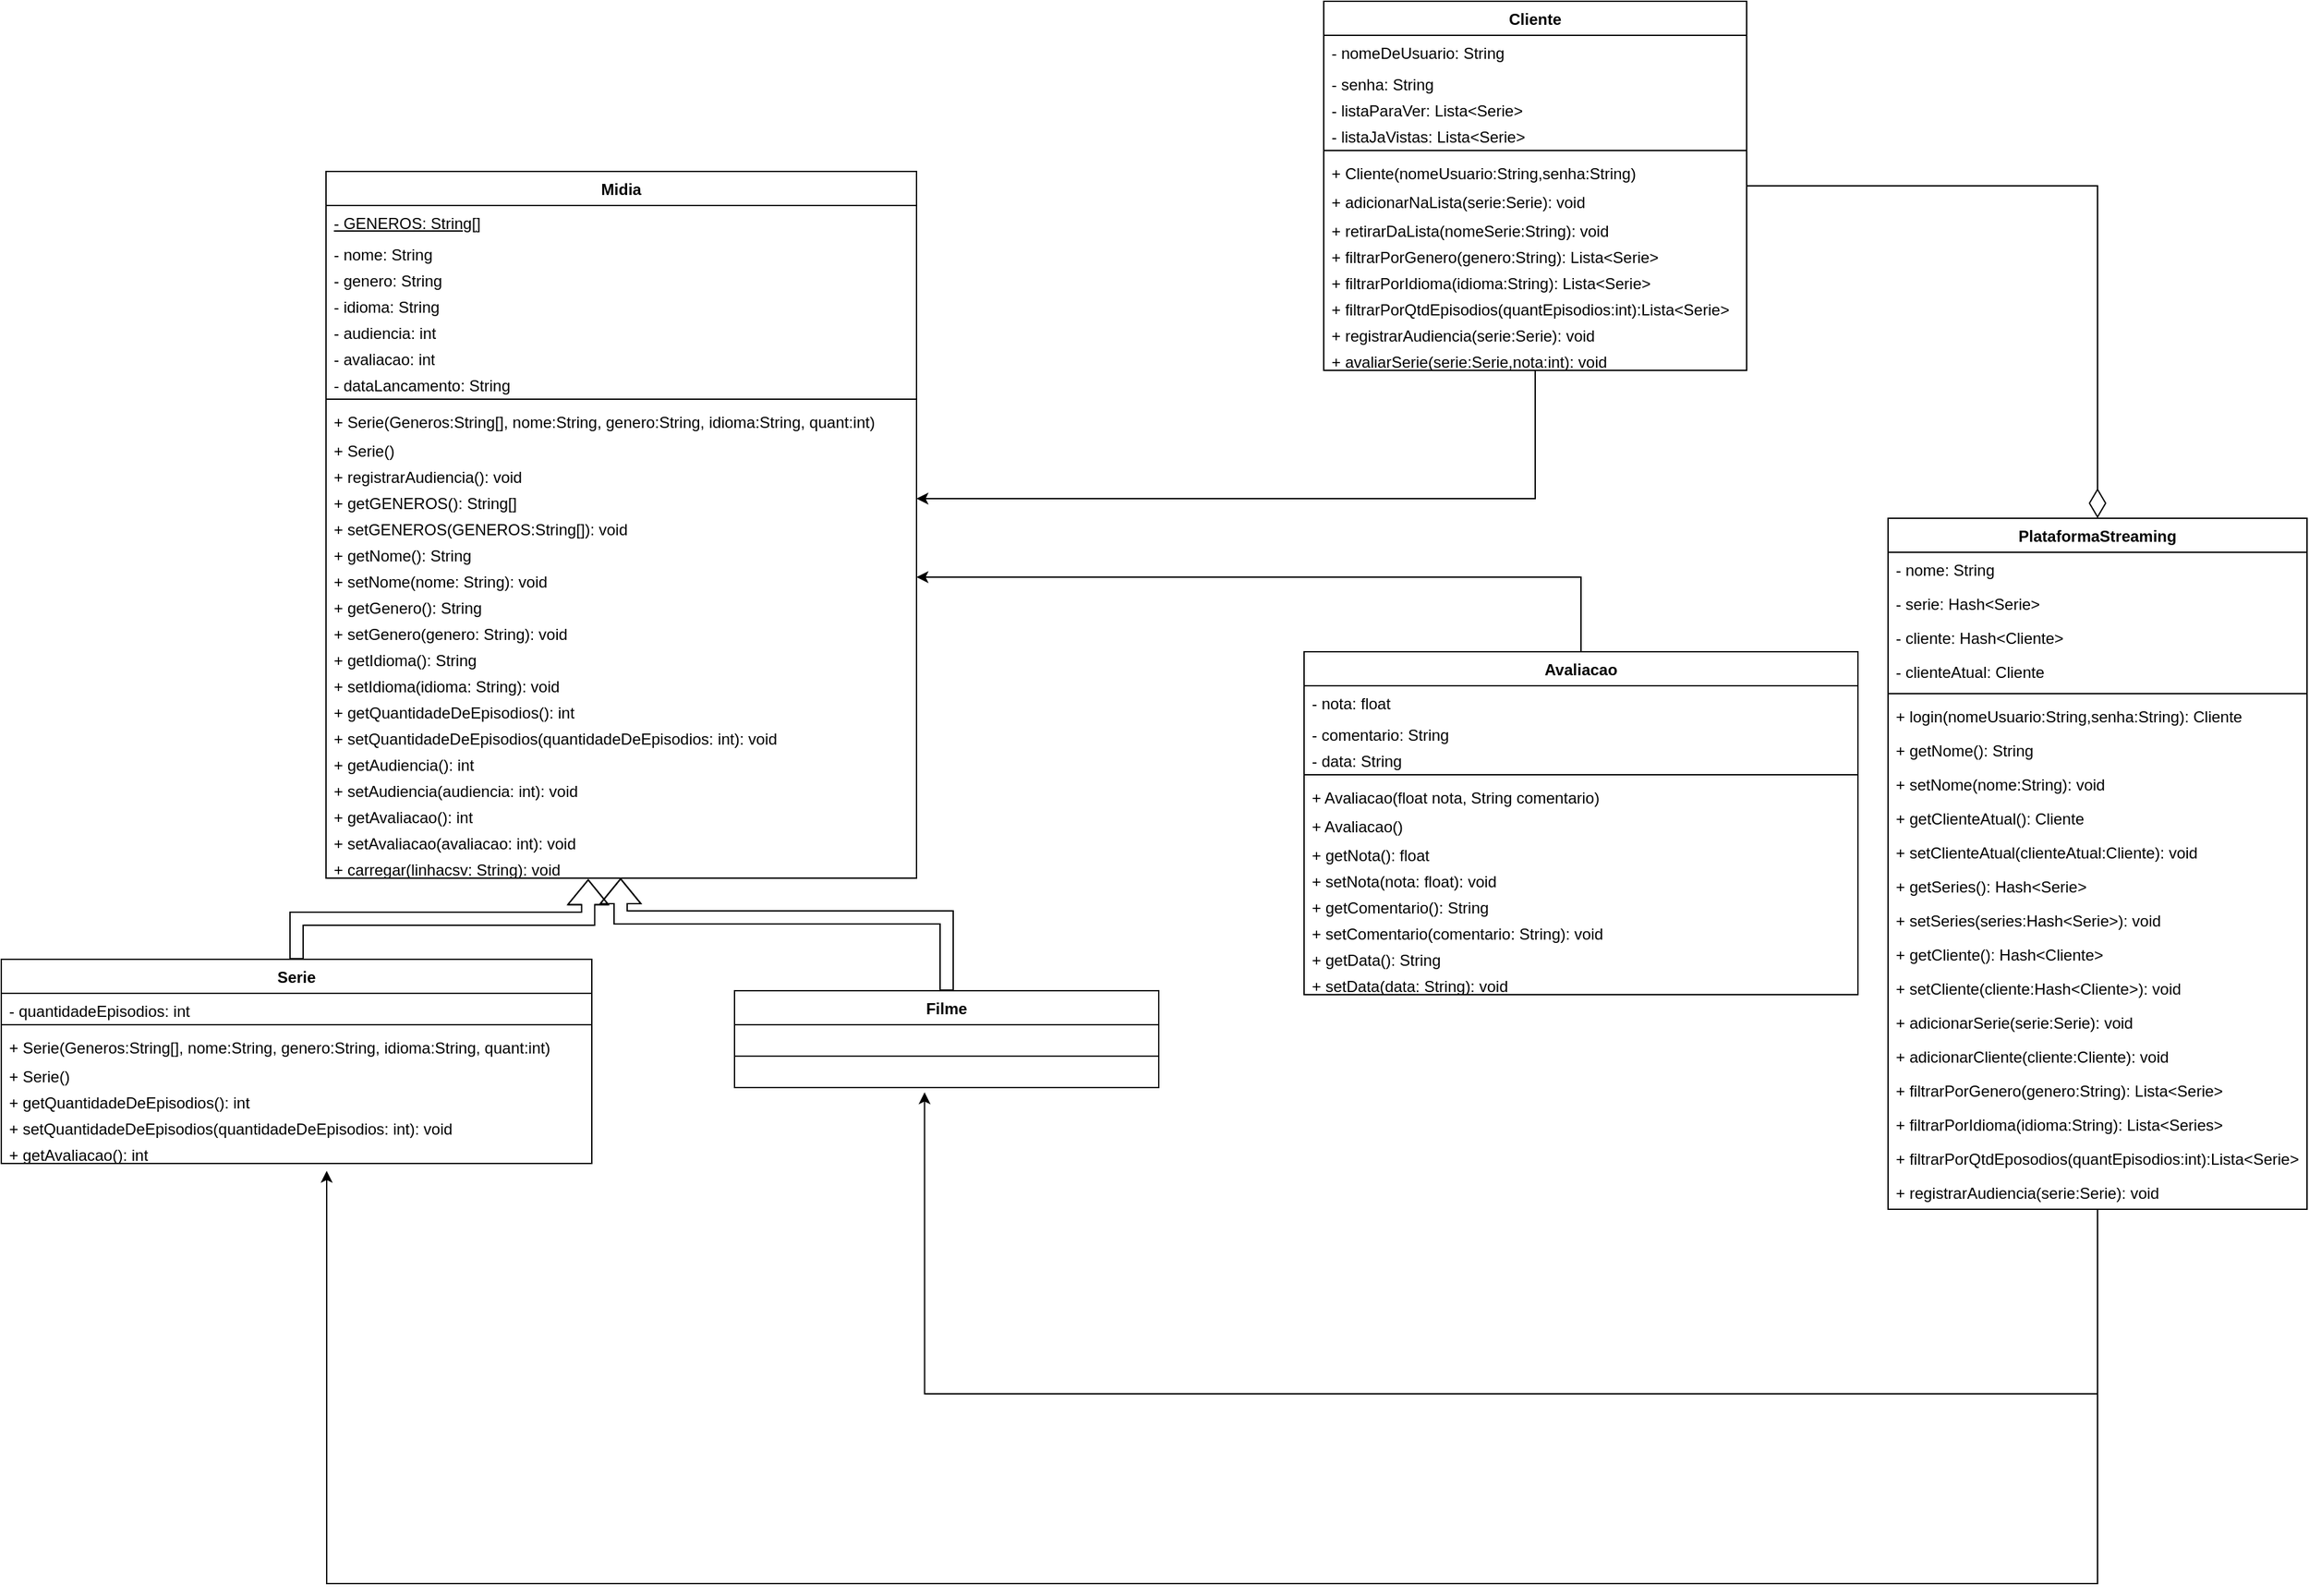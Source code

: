 <mxfile version="21.3.6" type="device">
  <diagram name="Página-1" id="5G49CBzDinhQmvBOXI5c">
    <mxGraphModel dx="2735" dy="1152" grid="0" gridSize="10" guides="1" tooltips="1" connect="1" arrows="1" fold="1" page="1" pageScale="1" pageWidth="827" pageHeight="1169" math="0" shadow="0">
      <root>
        <mxCell id="0" />
        <mxCell id="1" parent="0" />
        <mxCell id="GTyiACgoufDCgadwljHR-78" style="edgeStyle=orthogonalEdgeStyle;rounded=0;orthogonalLoop=1;jettySize=auto;html=1;entryX=0.448;entryY=1.183;entryDx=0;entryDy=0;entryPerimeter=0;" edge="1" parent="1" source="5bRslCbk2f6mYi3PFIuR-1" target="GTyiACgoufDCgadwljHR-46">
          <mxGeometry relative="1" as="geometry">
            <Array as="points">
              <mxPoint x="899" y="1187" />
              <mxPoint x="3" y="1187" />
            </Array>
          </mxGeometry>
        </mxCell>
        <mxCell id="GTyiACgoufDCgadwljHR-79" style="edgeStyle=orthogonalEdgeStyle;rounded=0;orthogonalLoop=1;jettySize=auto;html=1;entryX=0.551;entryY=1.283;entryDx=0;entryDy=0;entryPerimeter=0;" edge="1" parent="1" source="5bRslCbk2f6mYi3PFIuR-1" target="GTyiACgoufDCgadwljHR-45">
          <mxGeometry relative="1" as="geometry">
            <Array as="points">
              <mxPoint x="899" y="1332" />
              <mxPoint x="-453" y="1332" />
            </Array>
          </mxGeometry>
        </mxCell>
        <mxCell id="5bRslCbk2f6mYi3PFIuR-1" value="PlataformaStreaming" style="swimlane;fontStyle=1;align=center;verticalAlign=top;childLayout=stackLayout;horizontal=1;startSize=26;horizontalStack=0;resizeParent=1;resizeParentMax=0;resizeLast=0;collapsible=1;marginBottom=0;whiteSpace=wrap;html=1;" parent="1" vertex="1">
          <mxGeometry x="739" y="518" width="320" height="528" as="geometry" />
        </mxCell>
        <mxCell id="5bRslCbk2f6mYi3PFIuR-34" value="- nome: String" style="text;strokeColor=none;fillColor=none;align=left;verticalAlign=top;spacingLeft=4;spacingRight=4;overflow=hidden;rotatable=0;points=[[0,0.5],[1,0.5]];portConstraint=eastwest;whiteSpace=wrap;html=1;" parent="5bRslCbk2f6mYi3PFIuR-1" vertex="1">
          <mxGeometry y="26" width="320" height="26" as="geometry" />
        </mxCell>
        <mxCell id="5bRslCbk2f6mYi3PFIuR-35" value="- serie: Hash&amp;lt;Serie&amp;gt;" style="text;strokeColor=none;fillColor=none;align=left;verticalAlign=top;spacingLeft=4;spacingRight=4;overflow=hidden;rotatable=0;points=[[0,0.5],[1,0.5]];portConstraint=eastwest;whiteSpace=wrap;html=1;" parent="5bRslCbk2f6mYi3PFIuR-1" vertex="1">
          <mxGeometry y="52" width="320" height="26" as="geometry" />
        </mxCell>
        <mxCell id="5bRslCbk2f6mYi3PFIuR-36" value="- cliente: Hash&amp;lt;Cliente&amp;gt;" style="text;strokeColor=none;fillColor=none;align=left;verticalAlign=top;spacingLeft=4;spacingRight=4;overflow=hidden;rotatable=0;points=[[0,0.5],[1,0.5]];portConstraint=eastwest;whiteSpace=wrap;html=1;" parent="5bRslCbk2f6mYi3PFIuR-1" vertex="1">
          <mxGeometry y="78" width="320" height="26" as="geometry" />
        </mxCell>
        <mxCell id="5bRslCbk2f6mYi3PFIuR-37" value="- clienteAtual: Cliente" style="text;strokeColor=none;fillColor=none;align=left;verticalAlign=top;spacingLeft=4;spacingRight=4;overflow=hidden;rotatable=0;points=[[0,0.5],[1,0.5]];portConstraint=eastwest;whiteSpace=wrap;html=1;" parent="5bRslCbk2f6mYi3PFIuR-1" vertex="1">
          <mxGeometry y="104" width="320" height="26" as="geometry" />
        </mxCell>
        <mxCell id="5bRslCbk2f6mYi3PFIuR-3" value="" style="line;strokeWidth=1;fillColor=none;align=left;verticalAlign=middle;spacingTop=-1;spacingLeft=3;spacingRight=3;rotatable=0;labelPosition=right;points=[];portConstraint=eastwest;strokeColor=inherit;" parent="5bRslCbk2f6mYi3PFIuR-1" vertex="1">
          <mxGeometry y="130" width="320" height="8" as="geometry" />
        </mxCell>
        <mxCell id="5bRslCbk2f6mYi3PFIuR-4" value="+ login(nomeUsuario:String,senha:String): Cliente" style="text;strokeColor=none;fillColor=none;align=left;verticalAlign=top;spacingLeft=4;spacingRight=4;overflow=hidden;rotatable=0;points=[[0,0.5],[1,0.5]];portConstraint=eastwest;whiteSpace=wrap;html=1;" parent="5bRslCbk2f6mYi3PFIuR-1" vertex="1">
          <mxGeometry y="138" width="320" height="26" as="geometry" />
        </mxCell>
        <mxCell id="8linq4KN-y6O88KByvFO-26" value="+&amp;nbsp;getNome(): String" style="text;strokeColor=none;fillColor=none;align=left;verticalAlign=top;spacingLeft=4;spacingRight=4;overflow=hidden;rotatable=0;points=[[0,0.5],[1,0.5]];portConstraint=eastwest;whiteSpace=wrap;html=1;" parent="5bRslCbk2f6mYi3PFIuR-1" vertex="1">
          <mxGeometry y="164" width="320" height="26" as="geometry" />
        </mxCell>
        <mxCell id="8linq4KN-y6O88KByvFO-25" value="+&amp;nbsp;setNome(nome:String): void" style="text;strokeColor=none;fillColor=none;align=left;verticalAlign=top;spacingLeft=4;spacingRight=4;overflow=hidden;rotatable=0;points=[[0,0.5],[1,0.5]];portConstraint=eastwest;whiteSpace=wrap;html=1;" parent="5bRslCbk2f6mYi3PFIuR-1" vertex="1">
          <mxGeometry y="190" width="320" height="26" as="geometry" />
        </mxCell>
        <mxCell id="8linq4KN-y6O88KByvFO-28" value="+&amp;nbsp;getClienteAtual():&amp;nbsp;Cliente&lt;span style=&quot;color: rgb(230, 237, 243); font-family: ui-monospace, SFMono-Regular, &amp;quot;SF Mono&amp;quot;, Menlo, Consolas, &amp;quot;Liberation Mono&amp;quot;, monospace; background-color: rgb(13, 17, 23);&quot;&gt; &lt;/span&gt;" style="text;strokeColor=none;fillColor=none;align=left;verticalAlign=top;spacingLeft=4;spacingRight=4;overflow=hidden;rotatable=0;points=[[0,0.5],[1,0.5]];portConstraint=eastwest;whiteSpace=wrap;html=1;" parent="5bRslCbk2f6mYi3PFIuR-1" vertex="1">
          <mxGeometry y="216" width="320" height="26" as="geometry" />
        </mxCell>
        <mxCell id="8linq4KN-y6O88KByvFO-27" value="+&amp;nbsp;setClienteAtual(clienteAtual:Cliente): void" style="text;strokeColor=none;fillColor=none;align=left;verticalAlign=top;spacingLeft=4;spacingRight=4;overflow=hidden;rotatable=0;points=[[0,0.5],[1,0.5]];portConstraint=eastwest;whiteSpace=wrap;html=1;" parent="5bRslCbk2f6mYi3PFIuR-1" vertex="1">
          <mxGeometry y="242" width="320" height="26" as="geometry" />
        </mxCell>
        <mxCell id="8linq4KN-y6O88KByvFO-31" value="+&amp;nbsp;getSeries():&amp;nbsp;Hash&amp;lt;Serie&amp;gt;" style="text;strokeColor=none;fillColor=none;align=left;verticalAlign=top;spacingLeft=4;spacingRight=4;overflow=hidden;rotatable=0;points=[[0,0.5],[1,0.5]];portConstraint=eastwest;whiteSpace=wrap;html=1;" parent="5bRslCbk2f6mYi3PFIuR-1" vertex="1">
          <mxGeometry y="268" width="320" height="26" as="geometry" />
        </mxCell>
        <mxCell id="8linq4KN-y6O88KByvFO-32" value="+&amp;nbsp;setSeries(series:Hash&amp;lt;Serie&amp;gt;): void" style="text;strokeColor=none;fillColor=none;align=left;verticalAlign=top;spacingLeft=4;spacingRight=4;overflow=hidden;rotatable=0;points=[[0,0.5],[1,0.5]];portConstraint=eastwest;whiteSpace=wrap;html=1;" parent="5bRslCbk2f6mYi3PFIuR-1" vertex="1">
          <mxGeometry y="294" width="320" height="26" as="geometry" />
        </mxCell>
        <mxCell id="8linq4KN-y6O88KByvFO-29" value="+&amp;nbsp;getCliente():&amp;nbsp;Hash&amp;lt;Cliente&amp;gt;" style="text;strokeColor=none;fillColor=none;align=left;verticalAlign=top;spacingLeft=4;spacingRight=4;overflow=hidden;rotatable=0;points=[[0,0.5],[1,0.5]];portConstraint=eastwest;whiteSpace=wrap;html=1;" parent="5bRslCbk2f6mYi3PFIuR-1" vertex="1">
          <mxGeometry y="320" width="320" height="26" as="geometry" />
        </mxCell>
        <mxCell id="8linq4KN-y6O88KByvFO-30" value="+&amp;nbsp;setCliente(cliente:Hash&amp;lt;Cliente&amp;gt;): void" style="text;strokeColor=none;fillColor=none;align=left;verticalAlign=top;spacingLeft=4;spacingRight=4;overflow=hidden;rotatable=0;points=[[0,0.5],[1,0.5]];portConstraint=eastwest;whiteSpace=wrap;html=1;" parent="5bRslCbk2f6mYi3PFIuR-1" vertex="1">
          <mxGeometry y="346" width="320" height="26" as="geometry" />
        </mxCell>
        <mxCell id="5bRslCbk2f6mYi3PFIuR-38" value="+ adicionarSerie(serie:Serie): void" style="text;strokeColor=none;fillColor=none;align=left;verticalAlign=top;spacingLeft=4;spacingRight=4;overflow=hidden;rotatable=0;points=[[0,0.5],[1,0.5]];portConstraint=eastwest;whiteSpace=wrap;html=1;" parent="5bRslCbk2f6mYi3PFIuR-1" vertex="1">
          <mxGeometry y="372" width="320" height="26" as="geometry" />
        </mxCell>
        <mxCell id="5bRslCbk2f6mYi3PFIuR-39" value="+ adicionarCliente(cliente:Cliente): void" style="text;strokeColor=none;fillColor=none;align=left;verticalAlign=top;spacingLeft=4;spacingRight=4;overflow=hidden;rotatable=0;points=[[0,0.5],[1,0.5]];portConstraint=eastwest;whiteSpace=wrap;html=1;" parent="5bRslCbk2f6mYi3PFIuR-1" vertex="1">
          <mxGeometry y="398" width="320" height="26" as="geometry" />
        </mxCell>
        <mxCell id="5bRslCbk2f6mYi3PFIuR-40" value="+ filtrarPorGenero(genero:String): Lista&amp;lt;Serie&amp;gt;" style="text;strokeColor=none;fillColor=none;align=left;verticalAlign=top;spacingLeft=4;spacingRight=4;overflow=hidden;rotatable=0;points=[[0,0.5],[1,0.5]];portConstraint=eastwest;whiteSpace=wrap;html=1;" parent="5bRslCbk2f6mYi3PFIuR-1" vertex="1">
          <mxGeometry y="424" width="320" height="26" as="geometry" />
        </mxCell>
        <mxCell id="5bRslCbk2f6mYi3PFIuR-41" value="+ filtrarPorIdioma(idioma:String): Lista&amp;lt;Series&amp;gt;" style="text;strokeColor=none;fillColor=none;align=left;verticalAlign=top;spacingLeft=4;spacingRight=4;overflow=hidden;rotatable=0;points=[[0,0.5],[1,0.5]];portConstraint=eastwest;whiteSpace=wrap;html=1;" parent="5bRslCbk2f6mYi3PFIuR-1" vertex="1">
          <mxGeometry y="450" width="320" height="26" as="geometry" />
        </mxCell>
        <mxCell id="5bRslCbk2f6mYi3PFIuR-42" value="+ filtrarPorQtdEposodios(quantEpisodios:int):Lista&amp;lt;Serie&amp;gt;" style="text;strokeColor=none;fillColor=none;align=left;verticalAlign=top;spacingLeft=4;spacingRight=4;overflow=hidden;rotatable=0;points=[[0,0.5],[1,0.5]];portConstraint=eastwest;whiteSpace=wrap;html=1;" parent="5bRslCbk2f6mYi3PFIuR-1" vertex="1">
          <mxGeometry y="476" width="320" height="26" as="geometry" />
        </mxCell>
        <mxCell id="5bRslCbk2f6mYi3PFIuR-43" value="+ registrarAudiencia(serie:Serie): void" style="text;strokeColor=none;fillColor=none;align=left;verticalAlign=top;spacingLeft=4;spacingRight=4;overflow=hidden;rotatable=0;points=[[0,0.5],[1,0.5]];portConstraint=eastwest;whiteSpace=wrap;html=1;" parent="5bRslCbk2f6mYi3PFIuR-1" vertex="1">
          <mxGeometry y="502" width="320" height="26" as="geometry" />
        </mxCell>
        <mxCell id="5bRslCbk2f6mYi3PFIuR-46" style="edgeStyle=orthogonalEdgeStyle;rounded=0;orthogonalLoop=1;jettySize=auto;html=1;entryX=0.5;entryY=0;entryDx=0;entryDy=0;endArrow=diamondThin;endFill=0;endSize=20;" parent="1" source="5bRslCbk2f6mYi3PFIuR-9" target="5bRslCbk2f6mYi3PFIuR-1" edge="1">
          <mxGeometry relative="1" as="geometry" />
        </mxCell>
        <mxCell id="GTyiACgoufDCgadwljHR-72" style="edgeStyle=orthogonalEdgeStyle;rounded=0;orthogonalLoop=1;jettySize=auto;html=1;entryX=1;entryY=0.5;entryDx=0;entryDy=0;" edge="1" parent="1" source="5bRslCbk2f6mYi3PFIuR-9" target="GTyiACgoufDCgadwljHR-13">
          <mxGeometry relative="1" as="geometry" />
        </mxCell>
        <mxCell id="5bRslCbk2f6mYi3PFIuR-9" value="Cliente" style="swimlane;fontStyle=1;align=center;verticalAlign=top;childLayout=stackLayout;horizontal=1;startSize=26;horizontalStack=0;resizeParent=1;resizeParentMax=0;resizeLast=0;collapsible=1;marginBottom=0;whiteSpace=wrap;html=1;" parent="1" vertex="1">
          <mxGeometry x="308" y="123" width="323" height="282" as="geometry">
            <mxRectangle x="560" y="360" width="80" height="30" as="alternateBounds" />
          </mxGeometry>
        </mxCell>
        <mxCell id="5bRslCbk2f6mYi3PFIuR-10" value="- nomeDeUsuario: String" style="text;strokeColor=none;fillColor=none;align=left;verticalAlign=top;spacingLeft=4;spacingRight=4;overflow=hidden;rotatable=0;points=[[0,0.5],[1,0.5]];portConstraint=eastwest;whiteSpace=wrap;html=1;" parent="5bRslCbk2f6mYi3PFIuR-9" vertex="1">
          <mxGeometry y="26" width="323" height="24" as="geometry" />
        </mxCell>
        <mxCell id="5bRslCbk2f6mYi3PFIuR-19" value="- senha: String" style="text;strokeColor=none;fillColor=none;align=left;verticalAlign=top;spacingLeft=4;spacingRight=4;overflow=hidden;rotatable=0;points=[[0,0.5],[1,0.5]];portConstraint=eastwest;whiteSpace=wrap;html=1;" parent="5bRslCbk2f6mYi3PFIuR-9" vertex="1">
          <mxGeometry y="50" width="323" height="20" as="geometry" />
        </mxCell>
        <mxCell id="5bRslCbk2f6mYi3PFIuR-18" value="- listaParaVer: Lista&amp;lt;Serie&amp;gt;" style="text;strokeColor=none;fillColor=none;align=left;verticalAlign=top;spacingLeft=4;spacingRight=4;overflow=hidden;rotatable=0;points=[[0,0.5],[1,0.5]];portConstraint=eastwest;whiteSpace=wrap;html=1;" parent="5bRslCbk2f6mYi3PFIuR-9" vertex="1">
          <mxGeometry y="70" width="323" height="20" as="geometry" />
        </mxCell>
        <mxCell id="5bRslCbk2f6mYi3PFIuR-20" value="- listaJaVistas: Lista&amp;lt;Serie&amp;gt;" style="text;strokeColor=none;fillColor=none;align=left;verticalAlign=top;spacingLeft=4;spacingRight=4;overflow=hidden;rotatable=0;points=[[0,0.5],[1,0.5]];portConstraint=eastwest;whiteSpace=wrap;html=1;" parent="5bRslCbk2f6mYi3PFIuR-9" vertex="1">
          <mxGeometry y="90" width="323" height="20" as="geometry" />
        </mxCell>
        <mxCell id="5bRslCbk2f6mYi3PFIuR-11" value="" style="line;strokeWidth=1;fillColor=none;align=left;verticalAlign=middle;spacingTop=-1;spacingLeft=3;spacingRight=3;rotatable=0;labelPosition=right;points=[];portConstraint=eastwest;strokeColor=inherit;" parent="5bRslCbk2f6mYi3PFIuR-9" vertex="1">
          <mxGeometry y="110" width="323" height="8" as="geometry" />
        </mxCell>
        <mxCell id="5bRslCbk2f6mYi3PFIuR-12" value="+ Cliente(nomeUsuario:String,senha:String)" style="text;strokeColor=none;fillColor=none;align=left;verticalAlign=top;spacingLeft=4;spacingRight=4;overflow=hidden;rotatable=0;points=[[0,0.5],[1,0.5]];portConstraint=eastwest;whiteSpace=wrap;html=1;" parent="5bRslCbk2f6mYi3PFIuR-9" vertex="1">
          <mxGeometry y="118" width="323" height="22" as="geometry" />
        </mxCell>
        <mxCell id="-4i-I7JCZGhU_8Z9hHD2-2" value="+ adicionarNaLista(serie:Serie): void&amp;nbsp;" style="text;strokeColor=none;fillColor=none;align=left;verticalAlign=top;spacingLeft=4;spacingRight=4;overflow=hidden;rotatable=0;points=[[0,0.5],[1,0.5]];portConstraint=eastwest;whiteSpace=wrap;html=1;" parent="5bRslCbk2f6mYi3PFIuR-9" vertex="1">
          <mxGeometry y="140" width="323" height="22" as="geometry" />
        </mxCell>
        <mxCell id="5bRslCbk2f6mYi3PFIuR-28" value="+ retirarDaLista(nomeSerie:String): void&amp;nbsp;" style="text;strokeColor=none;fillColor=none;align=left;verticalAlign=top;spacingLeft=4;spacingRight=4;overflow=hidden;rotatable=0;points=[[0,0.5],[1,0.5]];portConstraint=eastwest;whiteSpace=wrap;html=1;" parent="5bRslCbk2f6mYi3PFIuR-9" vertex="1">
          <mxGeometry y="162" width="323" height="20" as="geometry" />
        </mxCell>
        <mxCell id="5bRslCbk2f6mYi3PFIuR-30" value="+ filtrarPorGenero(genero:String): Lista&amp;lt;Serie&amp;gt;" style="text;strokeColor=none;fillColor=none;align=left;verticalAlign=top;spacingLeft=4;spacingRight=4;overflow=hidden;rotatable=0;points=[[0,0.5],[1,0.5]];portConstraint=eastwest;whiteSpace=wrap;html=1;" parent="5bRslCbk2f6mYi3PFIuR-9" vertex="1">
          <mxGeometry y="182" width="323" height="20" as="geometry" />
        </mxCell>
        <mxCell id="5bRslCbk2f6mYi3PFIuR-31" value="+ filtrarPorIdioma(idioma:String): Lista&amp;lt;Serie&amp;gt;&amp;nbsp;" style="text;strokeColor=none;fillColor=none;align=left;verticalAlign=top;spacingLeft=4;spacingRight=4;overflow=hidden;rotatable=0;points=[[0,0.5],[1,0.5]];portConstraint=eastwest;whiteSpace=wrap;html=1;" parent="5bRslCbk2f6mYi3PFIuR-9" vertex="1">
          <mxGeometry y="202" width="323" height="20" as="geometry" />
        </mxCell>
        <mxCell id="5bRslCbk2f6mYi3PFIuR-32" value="+ filtrarPorQtdEpisodios(quantEpisodios:int):Lista&amp;lt;Serie&amp;gt;" style="text;strokeColor=none;fillColor=none;align=left;verticalAlign=top;spacingLeft=4;spacingRight=4;overflow=hidden;rotatable=0;points=[[0,0.5],[1,0.5]];portConstraint=eastwest;whiteSpace=wrap;html=1;" parent="5bRslCbk2f6mYi3PFIuR-9" vertex="1">
          <mxGeometry y="222" width="323" height="20" as="geometry" />
        </mxCell>
        <mxCell id="MjZqly-YZtamIL1wcFBU-2" value="+ registrarAudiencia(serie:Serie): void&lt;br&gt;" style="text;strokeColor=none;fillColor=none;align=left;verticalAlign=top;spacingLeft=4;spacingRight=4;overflow=hidden;rotatable=0;points=[[0,0.5],[1,0.5]];portConstraint=eastwest;whiteSpace=wrap;html=1;" parent="5bRslCbk2f6mYi3PFIuR-9" vertex="1">
          <mxGeometry y="242" width="323" height="20" as="geometry" />
        </mxCell>
        <mxCell id="5bRslCbk2f6mYi3PFIuR-33" value="+ avaliarSerie(serie:Serie,nota:int): void" style="text;strokeColor=none;fillColor=none;align=left;verticalAlign=top;spacingLeft=4;spacingRight=4;overflow=hidden;rotatable=0;points=[[0,0.5],[1,0.5]];portConstraint=eastwest;whiteSpace=wrap;html=1;" parent="5bRslCbk2f6mYi3PFIuR-9" vertex="1">
          <mxGeometry y="262" width="323" height="20" as="geometry" />
        </mxCell>
        <mxCell id="GTyiACgoufDCgadwljHR-50" value="" style="edgeStyle=orthogonalEdgeStyle;rounded=0;orthogonalLoop=1;jettySize=auto;html=1;shape=flexArrow;" edge="1" parent="1" source="MjZqly-YZtamIL1wcFBU-21" target="MjZqly-YZtamIL1wcFBU-32">
          <mxGeometry relative="1" as="geometry">
            <Array as="points">
              <mxPoint x="20" y="823" />
              <mxPoint x="-229" y="823" />
            </Array>
          </mxGeometry>
        </mxCell>
        <mxCell id="MjZqly-YZtamIL1wcFBU-21" value="Filme" style="swimlane;fontStyle=1;align=center;verticalAlign=top;childLayout=stackLayout;horizontal=1;startSize=26;horizontalStack=0;resizeParent=1;resizeParentMax=0;resizeLast=0;collapsible=1;marginBottom=0;whiteSpace=wrap;html=1;" parent="1" vertex="1">
          <mxGeometry x="-142" y="879" width="324" height="74" as="geometry" />
        </mxCell>
        <mxCell id="GTyiACgoufDCgadwljHR-29" value="&amp;nbsp; &amp;nbsp; &amp;nbsp;&amp;nbsp;" style="text;strokeColor=none;fillColor=none;align=left;verticalAlign=top;spacingLeft=4;spacingRight=4;overflow=hidden;rotatable=0;points=[[0,0.5],[1,0.5]];portConstraint=eastwest;whiteSpace=wrap;html=1;" vertex="1" parent="MjZqly-YZtamIL1wcFBU-21">
          <mxGeometry y="26" width="324" height="20" as="geometry" />
        </mxCell>
        <mxCell id="MjZqly-YZtamIL1wcFBU-29" value="" style="line;strokeWidth=1;fillColor=none;align=left;verticalAlign=middle;spacingTop=-1;spacingLeft=3;spacingRight=3;rotatable=0;labelPosition=right;points=[];portConstraint=eastwest;strokeColor=inherit;" parent="MjZqly-YZtamIL1wcFBU-21" vertex="1">
          <mxGeometry y="46" width="324" height="8" as="geometry" />
        </mxCell>
        <mxCell id="GTyiACgoufDCgadwljHR-46" value="&amp;nbsp; &amp;nbsp; &amp;nbsp;" style="text;strokeColor=none;fillColor=none;align=left;verticalAlign=top;spacingLeft=4;spacingRight=4;overflow=hidden;rotatable=0;points=[[0,0.5],[1,0.5]];portConstraint=eastwest;whiteSpace=wrap;html=1;" vertex="1" parent="MjZqly-YZtamIL1wcFBU-21">
          <mxGeometry y="54" width="324" height="20" as="geometry" />
        </mxCell>
        <mxCell id="GTyiACgoufDCgadwljHR-1" value="Midia" style="swimlane;fontStyle=1;align=center;verticalAlign=top;childLayout=stackLayout;horizontal=1;startSize=26;horizontalStack=0;resizeParent=1;resizeParentMax=0;resizeLast=0;collapsible=1;marginBottom=0;whiteSpace=wrap;html=1;" vertex="1" parent="1">
          <mxGeometry x="-454" y="253" width="451" height="540" as="geometry" />
        </mxCell>
        <mxCell id="GTyiACgoufDCgadwljHR-2" value="&lt;u&gt;- GENEROS: String[]&lt;/u&gt;" style="text;strokeColor=none;fillColor=none;align=left;verticalAlign=top;spacingLeft=4;spacingRight=4;overflow=hidden;rotatable=0;points=[[0,0.5],[1,0.5]];portConstraint=eastwest;whiteSpace=wrap;html=1;" vertex="1" parent="GTyiACgoufDCgadwljHR-1">
          <mxGeometry y="26" width="451" height="24" as="geometry" />
        </mxCell>
        <mxCell id="GTyiACgoufDCgadwljHR-3" value="- nome: String" style="text;strokeColor=none;fillColor=none;align=left;verticalAlign=top;spacingLeft=4;spacingRight=4;overflow=hidden;rotatable=0;points=[[0,0.5],[1,0.5]];portConstraint=eastwest;whiteSpace=wrap;html=1;" vertex="1" parent="GTyiACgoufDCgadwljHR-1">
          <mxGeometry y="50" width="451" height="20" as="geometry" />
        </mxCell>
        <mxCell id="GTyiACgoufDCgadwljHR-4" value="- genero: String" style="text;strokeColor=none;fillColor=none;align=left;verticalAlign=top;spacingLeft=4;spacingRight=4;overflow=hidden;rotatable=0;points=[[0,0.5],[1,0.5]];portConstraint=eastwest;whiteSpace=wrap;html=1;" vertex="1" parent="GTyiACgoufDCgadwljHR-1">
          <mxGeometry y="70" width="451" height="20" as="geometry" />
        </mxCell>
        <mxCell id="GTyiACgoufDCgadwljHR-5" value="- idioma: String" style="text;strokeColor=none;fillColor=none;align=left;verticalAlign=top;spacingLeft=4;spacingRight=4;overflow=hidden;rotatable=0;points=[[0,0.5],[1,0.5]];portConstraint=eastwest;whiteSpace=wrap;html=1;" vertex="1" parent="GTyiACgoufDCgadwljHR-1">
          <mxGeometry y="90" width="451" height="20" as="geometry" />
        </mxCell>
        <mxCell id="GTyiACgoufDCgadwljHR-7" value="- audiencia: int" style="text;strokeColor=none;fillColor=none;align=left;verticalAlign=top;spacingLeft=4;spacingRight=4;overflow=hidden;rotatable=0;points=[[0,0.5],[1,0.5]];portConstraint=eastwest;whiteSpace=wrap;html=1;" vertex="1" parent="GTyiACgoufDCgadwljHR-1">
          <mxGeometry y="110" width="451" height="20" as="geometry" />
        </mxCell>
        <mxCell id="GTyiACgoufDCgadwljHR-8" value="- avaliacao: int" style="text;strokeColor=none;fillColor=none;align=left;verticalAlign=top;spacingLeft=4;spacingRight=4;overflow=hidden;rotatable=0;points=[[0,0.5],[1,0.5]];portConstraint=eastwest;whiteSpace=wrap;html=1;" vertex="1" parent="GTyiACgoufDCgadwljHR-1">
          <mxGeometry y="130" width="451" height="20" as="geometry" />
        </mxCell>
        <mxCell id="GTyiACgoufDCgadwljHR-28" value="- dataLancamento: String" style="text;strokeColor=none;fillColor=none;align=left;verticalAlign=top;spacingLeft=4;spacingRight=4;overflow=hidden;rotatable=0;points=[[0,0.5],[1,0.5]];portConstraint=eastwest;whiteSpace=wrap;html=1;" vertex="1" parent="GTyiACgoufDCgadwljHR-1">
          <mxGeometry y="150" width="451" height="20" as="geometry" />
        </mxCell>
        <mxCell id="GTyiACgoufDCgadwljHR-9" value="" style="line;strokeWidth=1;fillColor=none;align=left;verticalAlign=middle;spacingTop=-1;spacingLeft=3;spacingRight=3;rotatable=0;labelPosition=right;points=[];portConstraint=eastwest;strokeColor=inherit;" vertex="1" parent="GTyiACgoufDCgadwljHR-1">
          <mxGeometry y="170" width="451" height="8" as="geometry" />
        </mxCell>
        <mxCell id="GTyiACgoufDCgadwljHR-10" value="+ Serie(Generos:String[], nome:String, genero:String, idioma:String, quant:int)" style="text;strokeColor=none;fillColor=none;align=left;verticalAlign=top;spacingLeft=4;spacingRight=4;overflow=hidden;rotatable=0;points=[[0,0.5],[1,0.5]];portConstraint=eastwest;whiteSpace=wrap;html=1;" vertex="1" parent="GTyiACgoufDCgadwljHR-1">
          <mxGeometry y="178" width="451" height="22" as="geometry" />
        </mxCell>
        <mxCell id="GTyiACgoufDCgadwljHR-11" value="+ Serie()" style="text;strokeColor=none;fillColor=none;align=left;verticalAlign=top;spacingLeft=4;spacingRight=4;overflow=hidden;rotatable=0;points=[[0,0.5],[1,0.5]];portConstraint=eastwest;whiteSpace=wrap;html=1;" vertex="1" parent="GTyiACgoufDCgadwljHR-1">
          <mxGeometry y="200" width="451" height="20" as="geometry" />
        </mxCell>
        <mxCell id="GTyiACgoufDCgadwljHR-12" value="+&amp;nbsp;registrarAudiencia(): void&lt;br&gt;" style="text;strokeColor=none;fillColor=none;align=left;verticalAlign=top;spacingLeft=4;spacingRight=4;overflow=hidden;rotatable=0;points=[[0,0.5],[1,0.5]];portConstraint=eastwest;whiteSpace=wrap;html=1;" vertex="1" parent="GTyiACgoufDCgadwljHR-1">
          <mxGeometry y="220" width="451" height="20" as="geometry" />
        </mxCell>
        <mxCell id="GTyiACgoufDCgadwljHR-13" value="+&amp;nbsp;getGENEROS():&amp;nbsp;String[]&lt;font face=&quot;ui-monospace, SFMono-Regular, SF Mono, Menlo, Consolas, Liberation Mono, monospace&quot; color=&quot;#e6edf3&quot;&gt;&lt;span style=&quot;background-color: rgb(13, 17, 23);&quot;&gt;&lt;br&gt;&lt;/span&gt;&lt;/font&gt;" style="text;strokeColor=none;fillColor=none;align=left;verticalAlign=top;spacingLeft=4;spacingRight=4;overflow=hidden;rotatable=0;points=[[0,0.5],[1,0.5]];portConstraint=eastwest;whiteSpace=wrap;html=1;" vertex="1" parent="GTyiACgoufDCgadwljHR-1">
          <mxGeometry y="240" width="451" height="20" as="geometry" />
        </mxCell>
        <mxCell id="GTyiACgoufDCgadwljHR-14" value="+&amp;nbsp;setGENEROS(GENEROS:String[]):&amp;nbsp;void&lt;font face=&quot;ui-monospace, SFMono-Regular, SF Mono, Menlo, Consolas, Liberation Mono, monospace&quot; color=&quot;#e6edf3&quot;&gt;&lt;span style=&quot;background-color: rgb(13, 17, 23);&quot;&gt;&lt;br&gt;&lt;/span&gt;&lt;/font&gt;" style="text;strokeColor=none;fillColor=none;align=left;verticalAlign=top;spacingLeft=4;spacingRight=4;overflow=hidden;rotatable=0;points=[[0,0.5],[1,0.5]];portConstraint=eastwest;whiteSpace=wrap;html=1;" vertex="1" parent="GTyiACgoufDCgadwljHR-1">
          <mxGeometry y="260" width="451" height="20" as="geometry" />
        </mxCell>
        <mxCell id="GTyiACgoufDCgadwljHR-15" value="+&amp;nbsp;getNome():&amp;nbsp;String&lt;span style=&quot;color: rgb(230, 237, 243); font-family: ui-monospace, SFMono-Regular, &amp;quot;SF Mono&amp;quot;, Menlo, Consolas, &amp;quot;Liberation Mono&amp;quot;, monospace; background-color: rgb(13, 17, 23);&quot;&gt; &lt;/span&gt;&lt;font face=&quot;ui-monospace, SFMono-Regular, SF Mono, Menlo, Consolas, Liberation Mono, monospace&quot; color=&quot;#e6edf3&quot;&gt;&lt;span style=&quot;background-color: rgb(13, 17, 23);&quot;&gt;&lt;br&gt;&lt;/span&gt;&lt;/font&gt;" style="text;strokeColor=none;fillColor=none;align=left;verticalAlign=top;spacingLeft=4;spacingRight=4;overflow=hidden;rotatable=0;points=[[0,0.5],[1,0.5]];portConstraint=eastwest;whiteSpace=wrap;html=1;" vertex="1" parent="GTyiACgoufDCgadwljHR-1">
          <mxGeometry y="280" width="451" height="20" as="geometry" />
        </mxCell>
        <mxCell id="GTyiACgoufDCgadwljHR-16" value="+&amp;nbsp;setNome(nome: String):&amp;nbsp;void&lt;font face=&quot;ui-monospace, SFMono-Regular, SF Mono, Menlo, Consolas, Liberation Mono, monospace&quot; color=&quot;#e6edf3&quot;&gt;&lt;span style=&quot;background-color: rgb(13, 17, 23);&quot;&gt;&lt;br&gt;&lt;/span&gt;&lt;/font&gt;" style="text;strokeColor=none;fillColor=none;align=left;verticalAlign=top;spacingLeft=4;spacingRight=4;overflow=hidden;rotatable=0;points=[[0,0.5],[1,0.5]];portConstraint=eastwest;whiteSpace=wrap;html=1;" vertex="1" parent="GTyiACgoufDCgadwljHR-1">
          <mxGeometry y="300" width="451" height="20" as="geometry" />
        </mxCell>
        <mxCell id="GTyiACgoufDCgadwljHR-17" value="+&amp;nbsp;getGenero():&amp;nbsp;String&lt;span style=&quot;color: rgb(230, 237, 243); font-family: ui-monospace, SFMono-Regular, &amp;quot;SF Mono&amp;quot;, Menlo, Consolas, &amp;quot;Liberation Mono&amp;quot;, monospace; background-color: rgb(13, 17, 23);&quot;&gt; &lt;/span&gt;&lt;font face=&quot;ui-monospace, SFMono-Regular, SF Mono, Menlo, Consolas, Liberation Mono, monospace&quot; color=&quot;#e6edf3&quot;&gt;&lt;span style=&quot;background-color: rgb(13, 17, 23);&quot;&gt;&lt;br&gt;&lt;/span&gt;&lt;/font&gt;" style="text;strokeColor=none;fillColor=none;align=left;verticalAlign=top;spacingLeft=4;spacingRight=4;overflow=hidden;rotatable=0;points=[[0,0.5],[1,0.5]];portConstraint=eastwest;whiteSpace=wrap;html=1;" vertex="1" parent="GTyiACgoufDCgadwljHR-1">
          <mxGeometry y="320" width="451" height="20" as="geometry" />
        </mxCell>
        <mxCell id="GTyiACgoufDCgadwljHR-18" value="+&amp;nbsp;setGenero(genero: String):&amp;nbsp;void&lt;font face=&quot;ui-monospace, SFMono-Regular, SF Mono, Menlo, Consolas, Liberation Mono, monospace&quot; color=&quot;#e6edf3&quot;&gt;&lt;span style=&quot;background-color: rgb(13, 17, 23);&quot;&gt;&lt;br&gt;&lt;/span&gt;&lt;/font&gt;" style="text;strokeColor=none;fillColor=none;align=left;verticalAlign=top;spacingLeft=4;spacingRight=4;overflow=hidden;rotatable=0;points=[[0,0.5],[1,0.5]];portConstraint=eastwest;whiteSpace=wrap;html=1;" vertex="1" parent="GTyiACgoufDCgadwljHR-1">
          <mxGeometry y="340" width="451" height="20" as="geometry" />
        </mxCell>
        <mxCell id="GTyiACgoufDCgadwljHR-19" value="+&amp;nbsp;getIdioma():&amp;nbsp;String&lt;span style=&quot;color: rgb(230, 237, 243); font-family: ui-monospace, SFMono-Regular, &amp;quot;SF Mono&amp;quot;, Menlo, Consolas, &amp;quot;Liberation Mono&amp;quot;, monospace; background-color: rgb(13, 17, 23);&quot;&gt; &lt;/span&gt;&lt;font face=&quot;ui-monospace, SFMono-Regular, SF Mono, Menlo, Consolas, Liberation Mono, monospace&quot; color=&quot;#e6edf3&quot;&gt;&lt;span style=&quot;background-color: rgb(13, 17, 23);&quot;&gt;&lt;br&gt;&lt;/span&gt;&lt;/font&gt;" style="text;strokeColor=none;fillColor=none;align=left;verticalAlign=top;spacingLeft=4;spacingRight=4;overflow=hidden;rotatable=0;points=[[0,0.5],[1,0.5]];portConstraint=eastwest;whiteSpace=wrap;html=1;" vertex="1" parent="GTyiACgoufDCgadwljHR-1">
          <mxGeometry y="360" width="451" height="20" as="geometry" />
        </mxCell>
        <mxCell id="GTyiACgoufDCgadwljHR-20" value="+&amp;nbsp;setIdioma(idioma: String):&amp;nbsp;void&lt;font face=&quot;ui-monospace, SFMono-Regular, SF Mono, Menlo, Consolas, Liberation Mono, monospace&quot; color=&quot;#e6edf3&quot;&gt;&lt;span style=&quot;background-color: rgb(13, 17, 23);&quot;&gt;&lt;br&gt;&lt;/span&gt;&lt;/font&gt;" style="text;strokeColor=none;fillColor=none;align=left;verticalAlign=top;spacingLeft=4;spacingRight=4;overflow=hidden;rotatable=0;points=[[0,0.5],[1,0.5]];portConstraint=eastwest;whiteSpace=wrap;html=1;" vertex="1" parent="GTyiACgoufDCgadwljHR-1">
          <mxGeometry y="380" width="451" height="20" as="geometry" />
        </mxCell>
        <mxCell id="GTyiACgoufDCgadwljHR-21" value="+&amp;nbsp;getQuantidadeDeEpisodios():&amp;nbsp;int&lt;span style=&quot;color: rgb(230, 237, 243); font-family: ui-monospace, SFMono-Regular, &amp;quot;SF Mono&amp;quot;, Menlo, Consolas, &amp;quot;Liberation Mono&amp;quot;, monospace; background-color: rgb(13, 17, 23);&quot;&gt;&lt;/span&gt;&lt;font face=&quot;ui-monospace, SFMono-Regular, SF Mono, Menlo, Consolas, Liberation Mono, monospace&quot; color=&quot;#e6edf3&quot;&gt;&lt;span style=&quot;background-color: rgb(13, 17, 23);&quot;&gt;&lt;br&gt;&lt;/span&gt;&lt;/font&gt;" style="text;strokeColor=none;fillColor=none;align=left;verticalAlign=top;spacingLeft=4;spacingRight=4;overflow=hidden;rotatable=0;points=[[0,0.5],[1,0.5]];portConstraint=eastwest;whiteSpace=wrap;html=1;" vertex="1" parent="GTyiACgoufDCgadwljHR-1">
          <mxGeometry y="400" width="451" height="20" as="geometry" />
        </mxCell>
        <mxCell id="GTyiACgoufDCgadwljHR-22" value="+&amp;nbsp;setQuantidadeDeEpisodios(quantidadeDeEpisodios: int):&amp;nbsp;void&lt;br&gt;&lt;font face=&quot;ui-monospace, SFMono-Regular, SF Mono, Menlo, Consolas, Liberation Mono, monospace&quot; color=&quot;#e6edf3&quot;&gt;&lt;span style=&quot;background-color: rgb(13, 17, 23);&quot;&gt;&lt;br&gt;&lt;/span&gt;&lt;/font&gt;" style="text;strokeColor=none;fillColor=none;align=left;verticalAlign=top;spacingLeft=4;spacingRight=4;overflow=hidden;rotatable=0;points=[[0,0.5],[1,0.5]];portConstraint=eastwest;whiteSpace=wrap;html=1;" vertex="1" parent="GTyiACgoufDCgadwljHR-1">
          <mxGeometry y="420" width="451" height="20" as="geometry" />
        </mxCell>
        <mxCell id="GTyiACgoufDCgadwljHR-23" value="+&amp;nbsp;getAudiencia():&amp;nbsp;int&lt;span style=&quot;color: rgb(230, 237, 243); font-family: ui-monospace, SFMono-Regular, &amp;quot;SF Mono&amp;quot;, Menlo, Consolas, &amp;quot;Liberation Mono&amp;quot;, monospace; background-color: rgb(13, 17, 23);&quot;&gt;&lt;/span&gt;&lt;font face=&quot;ui-monospace, SFMono-Regular, SF Mono, Menlo, Consolas, Liberation Mono, monospace&quot; color=&quot;#e6edf3&quot;&gt;&lt;span style=&quot;background-color: rgb(13, 17, 23);&quot;&gt;&lt;br&gt;&lt;/span&gt;&lt;/font&gt;" style="text;strokeColor=none;fillColor=none;align=left;verticalAlign=top;spacingLeft=4;spacingRight=4;overflow=hidden;rotatable=0;points=[[0,0.5],[1,0.5]];portConstraint=eastwest;whiteSpace=wrap;html=1;" vertex="1" parent="GTyiACgoufDCgadwljHR-1">
          <mxGeometry y="440" width="451" height="20" as="geometry" />
        </mxCell>
        <mxCell id="GTyiACgoufDCgadwljHR-24" value="+&amp;nbsp;setAudiencia(audiencia: int):&amp;nbsp;void&lt;font face=&quot;ui-monospace, SFMono-Regular, SF Mono, Menlo, Consolas, Liberation Mono, monospace&quot; color=&quot;#e6edf3&quot;&gt;&lt;span style=&quot;background-color: rgb(13, 17, 23);&quot;&gt;&lt;br&gt;&lt;/span&gt;&lt;/font&gt;" style="text;strokeColor=none;fillColor=none;align=left;verticalAlign=top;spacingLeft=4;spacingRight=4;overflow=hidden;rotatable=0;points=[[0,0.5],[1,0.5]];portConstraint=eastwest;whiteSpace=wrap;html=1;" vertex="1" parent="GTyiACgoufDCgadwljHR-1">
          <mxGeometry y="460" width="451" height="20" as="geometry" />
        </mxCell>
        <mxCell id="GTyiACgoufDCgadwljHR-25" value="+&amp;nbsp;getAvaliacao&lt;span style=&quot;background-color: initial;&quot;&gt;():&amp;nbsp;int&lt;/span&gt;" style="text;strokeColor=none;fillColor=none;align=left;verticalAlign=top;spacingLeft=4;spacingRight=4;overflow=hidden;rotatable=0;points=[[0,0.5],[1,0.5]];portConstraint=eastwest;whiteSpace=wrap;html=1;" vertex="1" parent="GTyiACgoufDCgadwljHR-1">
          <mxGeometry y="480" width="451" height="20" as="geometry" />
        </mxCell>
        <mxCell id="GTyiACgoufDCgadwljHR-26" value="+&amp;nbsp;setAvaliacao(avaliacao&lt;span style=&quot;background-color: initial;&quot;&gt;: int):&amp;nbsp;void&lt;/span&gt;" style="text;strokeColor=none;fillColor=none;align=left;verticalAlign=top;spacingLeft=4;spacingRight=4;overflow=hidden;rotatable=0;points=[[0,0.5],[1,0.5]];portConstraint=eastwest;whiteSpace=wrap;html=1;" vertex="1" parent="GTyiACgoufDCgadwljHR-1">
          <mxGeometry y="500" width="451" height="20" as="geometry" />
        </mxCell>
        <mxCell id="MjZqly-YZtamIL1wcFBU-32" value="+&amp;nbsp;carregar(linhacsv: String): void" style="text;strokeColor=none;fillColor=none;align=left;verticalAlign=top;spacingLeft=4;spacingRight=4;overflow=hidden;rotatable=0;points=[[0,0.5],[1,0.5]];portConstraint=eastwest;whiteSpace=wrap;html=1;" parent="GTyiACgoufDCgadwljHR-1" vertex="1">
          <mxGeometry y="520" width="451" height="20" as="geometry" />
        </mxCell>
        <mxCell id="GTyiACgoufDCgadwljHR-48" style="edgeStyle=orthogonalEdgeStyle;rounded=0;orthogonalLoop=1;jettySize=auto;html=1;entryX=0.444;entryY=1.038;entryDx=0;entryDy=0;entryPerimeter=0;shape=flexArrow;" edge="1" parent="1" source="GTyiACgoufDCgadwljHR-38" target="MjZqly-YZtamIL1wcFBU-32">
          <mxGeometry relative="1" as="geometry" />
        </mxCell>
        <mxCell id="GTyiACgoufDCgadwljHR-38" value="Serie" style="swimlane;fontStyle=1;align=center;verticalAlign=top;childLayout=stackLayout;horizontal=1;startSize=26;horizontalStack=0;resizeParent=1;resizeParentMax=0;resizeLast=0;collapsible=1;marginBottom=0;whiteSpace=wrap;html=1;" vertex="1" parent="1">
          <mxGeometry x="-702" y="855" width="451" height="156" as="geometry" />
        </mxCell>
        <mxCell id="GTyiACgoufDCgadwljHR-39" value="- quantidadeEpisodios: int" style="text;strokeColor=none;fillColor=none;align=left;verticalAlign=top;spacingLeft=4;spacingRight=4;overflow=hidden;rotatable=0;points=[[0,0.5],[1,0.5]];portConstraint=eastwest;whiteSpace=wrap;html=1;" vertex="1" parent="GTyiACgoufDCgadwljHR-38">
          <mxGeometry y="26" width="451" height="20" as="geometry" />
        </mxCell>
        <mxCell id="GTyiACgoufDCgadwljHR-40" value="" style="line;strokeWidth=1;fillColor=none;align=left;verticalAlign=middle;spacingTop=-1;spacingLeft=3;spacingRight=3;rotatable=0;labelPosition=right;points=[];portConstraint=eastwest;strokeColor=inherit;" vertex="1" parent="GTyiACgoufDCgadwljHR-38">
          <mxGeometry y="46" width="451" height="8" as="geometry" />
        </mxCell>
        <mxCell id="GTyiACgoufDCgadwljHR-41" value="+ Serie(Generos:String[], nome:String, genero:String, idioma:String, quant:int)" style="text;strokeColor=none;fillColor=none;align=left;verticalAlign=top;spacingLeft=4;spacingRight=4;overflow=hidden;rotatable=0;points=[[0,0.5],[1,0.5]];portConstraint=eastwest;whiteSpace=wrap;html=1;" vertex="1" parent="GTyiACgoufDCgadwljHR-38">
          <mxGeometry y="54" width="451" height="22" as="geometry" />
        </mxCell>
        <mxCell id="GTyiACgoufDCgadwljHR-42" value="+ Serie()" style="text;strokeColor=none;fillColor=none;align=left;verticalAlign=top;spacingLeft=4;spacingRight=4;overflow=hidden;rotatable=0;points=[[0,0.5],[1,0.5]];portConstraint=eastwest;whiteSpace=wrap;html=1;" vertex="1" parent="GTyiACgoufDCgadwljHR-38">
          <mxGeometry y="76" width="451" height="20" as="geometry" />
        </mxCell>
        <mxCell id="GTyiACgoufDCgadwljHR-43" value="+&amp;nbsp;getQuantidadeDeEpisodios():&amp;nbsp;int&lt;span style=&quot;color: rgb(230, 237, 243); font-family: ui-monospace, SFMono-Regular, &amp;quot;SF Mono&amp;quot;, Menlo, Consolas, &amp;quot;Liberation Mono&amp;quot;, monospace; background-color: rgb(13, 17, 23);&quot;&gt;&lt;/span&gt;&lt;font face=&quot;ui-monospace, SFMono-Regular, SF Mono, Menlo, Consolas, Liberation Mono, monospace&quot; color=&quot;#e6edf3&quot;&gt;&lt;span style=&quot;background-color: rgb(13, 17, 23);&quot;&gt;&lt;br&gt;&lt;/span&gt;&lt;/font&gt;" style="text;strokeColor=none;fillColor=none;align=left;verticalAlign=top;spacingLeft=4;spacingRight=4;overflow=hidden;rotatable=0;points=[[0,0.5],[1,0.5]];portConstraint=eastwest;whiteSpace=wrap;html=1;" vertex="1" parent="GTyiACgoufDCgadwljHR-38">
          <mxGeometry y="96" width="451" height="20" as="geometry" />
        </mxCell>
        <mxCell id="GTyiACgoufDCgadwljHR-44" value="+&amp;nbsp;setQuantidadeDeEpisodios(quantidadeDeEpisodios: int):&amp;nbsp;void&lt;br&gt;&lt;font face=&quot;ui-monospace, SFMono-Regular, SF Mono, Menlo, Consolas, Liberation Mono, monospace&quot; color=&quot;#e6edf3&quot;&gt;&lt;span style=&quot;background-color: rgb(13, 17, 23);&quot;&gt;&lt;br&gt;&lt;/span&gt;&lt;/font&gt;" style="text;strokeColor=none;fillColor=none;align=left;verticalAlign=top;spacingLeft=4;spacingRight=4;overflow=hidden;rotatable=0;points=[[0,0.5],[1,0.5]];portConstraint=eastwest;whiteSpace=wrap;html=1;" vertex="1" parent="GTyiACgoufDCgadwljHR-38">
          <mxGeometry y="116" width="451" height="20" as="geometry" />
        </mxCell>
        <mxCell id="GTyiACgoufDCgadwljHR-45" value="+&amp;nbsp;getAvaliacao&lt;span style=&quot;background-color: initial;&quot;&gt;():&amp;nbsp;int&lt;/span&gt;" style="text;strokeColor=none;fillColor=none;align=left;verticalAlign=top;spacingLeft=4;spacingRight=4;overflow=hidden;rotatable=0;points=[[0,0.5],[1,0.5]];portConstraint=eastwest;whiteSpace=wrap;html=1;" vertex="1" parent="GTyiACgoufDCgadwljHR-38">
          <mxGeometry y="136" width="451" height="20" as="geometry" />
        </mxCell>
        <mxCell id="GTyiACgoufDCgadwljHR-77" style="edgeStyle=orthogonalEdgeStyle;rounded=0;orthogonalLoop=1;jettySize=auto;html=1;entryX=1;entryY=0.5;entryDx=0;entryDy=0;" edge="1" parent="1" source="GTyiACgoufDCgadwljHR-51" target="GTyiACgoufDCgadwljHR-16">
          <mxGeometry relative="1" as="geometry" />
        </mxCell>
        <mxCell id="GTyiACgoufDCgadwljHR-51" value="Avaliacao" style="swimlane;fontStyle=1;align=center;verticalAlign=top;childLayout=stackLayout;horizontal=1;startSize=26;horizontalStack=0;resizeParent=1;resizeParentMax=0;resizeLast=0;collapsible=1;marginBottom=0;whiteSpace=wrap;html=1;" vertex="1" parent="1">
          <mxGeometry x="293" y="620" width="423" height="262" as="geometry">
            <mxRectangle x="560" y="360" width="80" height="30" as="alternateBounds" />
          </mxGeometry>
        </mxCell>
        <mxCell id="GTyiACgoufDCgadwljHR-52" value="- nota: float" style="text;strokeColor=none;fillColor=none;align=left;verticalAlign=top;spacingLeft=4;spacingRight=4;overflow=hidden;rotatable=0;points=[[0,0.5],[1,0.5]];portConstraint=eastwest;whiteSpace=wrap;html=1;" vertex="1" parent="GTyiACgoufDCgadwljHR-51">
          <mxGeometry y="26" width="423" height="24" as="geometry" />
        </mxCell>
        <mxCell id="GTyiACgoufDCgadwljHR-53" value="- comentario: String" style="text;strokeColor=none;fillColor=none;align=left;verticalAlign=top;spacingLeft=4;spacingRight=4;overflow=hidden;rotatable=0;points=[[0,0.5],[1,0.5]];portConstraint=eastwest;whiteSpace=wrap;html=1;" vertex="1" parent="GTyiACgoufDCgadwljHR-51">
          <mxGeometry y="50" width="423" height="20" as="geometry" />
        </mxCell>
        <mxCell id="GTyiACgoufDCgadwljHR-65" value="- data: String" style="text;strokeColor=none;fillColor=none;align=left;verticalAlign=top;spacingLeft=4;spacingRight=4;overflow=hidden;rotatable=0;points=[[0,0.5],[1,0.5]];portConstraint=eastwest;whiteSpace=wrap;html=1;" vertex="1" parent="GTyiACgoufDCgadwljHR-51">
          <mxGeometry y="70" width="423" height="20" as="geometry" />
        </mxCell>
        <mxCell id="GTyiACgoufDCgadwljHR-56" value="" style="line;strokeWidth=1;fillColor=none;align=left;verticalAlign=middle;spacingTop=-1;spacingLeft=3;spacingRight=3;rotatable=0;labelPosition=right;points=[];portConstraint=eastwest;strokeColor=inherit;" vertex="1" parent="GTyiACgoufDCgadwljHR-51">
          <mxGeometry y="90" width="423" height="8" as="geometry" />
        </mxCell>
        <mxCell id="GTyiACgoufDCgadwljHR-57" value="+ Avaliacao(float nota, String comentario)" style="text;strokeColor=none;fillColor=none;align=left;verticalAlign=top;spacingLeft=4;spacingRight=4;overflow=hidden;rotatable=0;points=[[0,0.5],[1,0.5]];portConstraint=eastwest;whiteSpace=wrap;html=1;" vertex="1" parent="GTyiACgoufDCgadwljHR-51">
          <mxGeometry y="98" width="423" height="22" as="geometry" />
        </mxCell>
        <mxCell id="GTyiACgoufDCgadwljHR-58" value="+ Avaliacao()" style="text;strokeColor=none;fillColor=none;align=left;verticalAlign=top;spacingLeft=4;spacingRight=4;overflow=hidden;rotatable=0;points=[[0,0.5],[1,0.5]];portConstraint=eastwest;whiteSpace=wrap;html=1;" vertex="1" parent="GTyiACgoufDCgadwljHR-51">
          <mxGeometry y="120" width="423" height="22" as="geometry" />
        </mxCell>
        <mxCell id="GTyiACgoufDCgadwljHR-66" value="+&amp;nbsp;getNota(): float&lt;font face=&quot;ui-monospace, SFMono-Regular, SF Mono, Menlo, Consolas, Liberation Mono, monospace&quot; color=&quot;#e6edf3&quot;&gt;&lt;span style=&quot;background-color: rgb(13, 17, 23);&quot;&gt;&lt;br&gt;&lt;/span&gt;&lt;/font&gt;" style="text;strokeColor=none;fillColor=none;align=left;verticalAlign=top;spacingLeft=4;spacingRight=4;overflow=hidden;rotatable=0;points=[[0,0.5],[1,0.5]];portConstraint=eastwest;whiteSpace=wrap;html=1;" vertex="1" parent="GTyiACgoufDCgadwljHR-51">
          <mxGeometry y="142" width="423" height="20" as="geometry" />
        </mxCell>
        <mxCell id="GTyiACgoufDCgadwljHR-67" value="+&amp;nbsp;setNota(nota: float):&amp;nbsp;void&lt;font face=&quot;ui-monospace, SFMono-Regular, SF Mono, Menlo, Consolas, Liberation Mono, monospace&quot; color=&quot;#e6edf3&quot;&gt;&lt;span style=&quot;background-color: rgb(13, 17, 23);&quot;&gt;&lt;br&gt;&lt;/span&gt;&lt;/font&gt;" style="text;strokeColor=none;fillColor=none;align=left;verticalAlign=top;spacingLeft=4;spacingRight=4;overflow=hidden;rotatable=0;points=[[0,0.5],[1,0.5]];portConstraint=eastwest;whiteSpace=wrap;html=1;" vertex="1" parent="GTyiACgoufDCgadwljHR-51">
          <mxGeometry y="162" width="423" height="20" as="geometry" />
        </mxCell>
        <mxCell id="GTyiACgoufDCgadwljHR-68" value="+&amp;nbsp;getComentario(): String&lt;font face=&quot;ui-monospace, SFMono-Regular, SF Mono, Menlo, Consolas, Liberation Mono, monospace&quot; color=&quot;#e6edf3&quot;&gt;&lt;span style=&quot;background-color: rgb(13, 17, 23);&quot;&gt;&lt;br&gt;&lt;/span&gt;&lt;/font&gt;" style="text;strokeColor=none;fillColor=none;align=left;verticalAlign=top;spacingLeft=4;spacingRight=4;overflow=hidden;rotatable=0;points=[[0,0.5],[1,0.5]];portConstraint=eastwest;whiteSpace=wrap;html=1;" vertex="1" parent="GTyiACgoufDCgadwljHR-51">
          <mxGeometry y="182" width="423" height="20" as="geometry" />
        </mxCell>
        <mxCell id="GTyiACgoufDCgadwljHR-69" value="+&amp;nbsp;setComentario(comentario: String):&amp;nbsp;void&lt;font face=&quot;ui-monospace, SFMono-Regular, SF Mono, Menlo, Consolas, Liberation Mono, monospace&quot; color=&quot;#e6edf3&quot;&gt;&lt;span style=&quot;background-color: rgb(13, 17, 23);&quot;&gt;&lt;br&gt;&lt;/span&gt;&lt;/font&gt;" style="text;strokeColor=none;fillColor=none;align=left;verticalAlign=top;spacingLeft=4;spacingRight=4;overflow=hidden;rotatable=0;points=[[0,0.5],[1,0.5]];portConstraint=eastwest;whiteSpace=wrap;html=1;" vertex="1" parent="GTyiACgoufDCgadwljHR-51">
          <mxGeometry y="202" width="423" height="20" as="geometry" />
        </mxCell>
        <mxCell id="GTyiACgoufDCgadwljHR-70" value="+&amp;nbsp;getData(): String&lt;font face=&quot;ui-monospace, SFMono-Regular, SF Mono, Menlo, Consolas, Liberation Mono, monospace&quot; color=&quot;#e6edf3&quot;&gt;&lt;span style=&quot;background-color: rgb(13, 17, 23);&quot;&gt;&lt;br&gt;&lt;/span&gt;&lt;/font&gt;" style="text;strokeColor=none;fillColor=none;align=left;verticalAlign=top;spacingLeft=4;spacingRight=4;overflow=hidden;rotatable=0;points=[[0,0.5],[1,0.5]];portConstraint=eastwest;whiteSpace=wrap;html=1;" vertex="1" parent="GTyiACgoufDCgadwljHR-51">
          <mxGeometry y="222" width="423" height="20" as="geometry" />
        </mxCell>
        <mxCell id="GTyiACgoufDCgadwljHR-71" value="+&amp;nbsp;setData(data: String):&amp;nbsp;void&lt;font face=&quot;ui-monospace, SFMono-Regular, SF Mono, Menlo, Consolas, Liberation Mono, monospace&quot; color=&quot;#e6edf3&quot;&gt;&lt;span style=&quot;background-color: rgb(13, 17, 23);&quot;&gt;&lt;br&gt;&lt;/span&gt;&lt;/font&gt;" style="text;strokeColor=none;fillColor=none;align=left;verticalAlign=top;spacingLeft=4;spacingRight=4;overflow=hidden;rotatable=0;points=[[0,0.5],[1,0.5]];portConstraint=eastwest;whiteSpace=wrap;html=1;" vertex="1" parent="GTyiACgoufDCgadwljHR-51">
          <mxGeometry y="242" width="423" height="20" as="geometry" />
        </mxCell>
      </root>
    </mxGraphModel>
  </diagram>
</mxfile>
